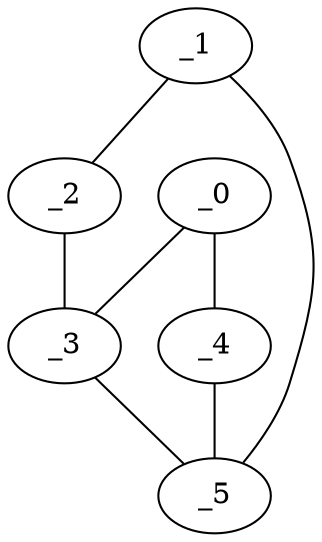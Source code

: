 graph EP1_0136 {
	_0	 [x="2.1802",
		y="2.56595"];
	_3	 [x="1.27301",
		y="2.33024"];
	_0 -- _3;
	_4	 [x="0.469366",
		y="1.78889"];
	_0 -- _4;
	_1	 [x="2.284",
		y="0.760027"];
	_2	 [x="0.619024",
		y="0.61484"];
	_1 -- _2;
	_5	 [x="1.93011",
		y="1.68369"];
	_1 -- _5;
	_2 -- _3;
	_3 -- _5;
	_4 -- _5;
}
